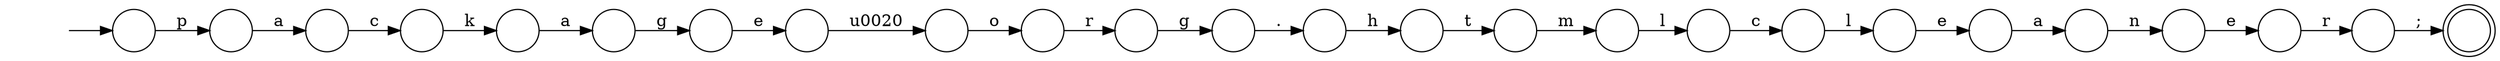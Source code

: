 digraph Automaton {
  rankdir = LR;
  0 [shape=circle,label=""];
  0 -> 24 [label=";"]
  1 [shape=circle,label=""];
  1 -> 8 [label="e"]
  2 [shape=circle,label=""];
  2 -> 6 [label="n"]
  3 [shape=circle,label=""];
  3 -> 13 [label="g"]
  4 [shape=circle,label=""];
  4 -> 17 [label="m"]
  5 [shape=circle,label=""];
  initial [shape=plaintext,label=""];
  initial -> 5
  5 -> 10 [label="p"]
  6 [shape=circle,label=""];
  6 -> 18 [label="e"]
  7 [shape=circle,label=""];
  7 -> 16 [label="\u0020"]
  8 [shape=circle,label=""];
  8 -> 2 [label="a"]
  9 [shape=circle,label=""];
  9 -> 4 [label="t"]
  10 [shape=circle,label=""];
  10 -> 23 [label="a"]
  11 [shape=circle,label=""];
  11 -> 1 [label="l"]
  12 [shape=circle,label=""];
  12 -> 14 [label="k"]
  13 [shape=circle,label=""];
  13 -> 20 [label="."]
  14 [shape=circle,label=""];
  14 -> 21 [label="a"]
  15 [shape=circle,label=""];
  15 -> 3 [label="r"]
  16 [shape=circle,label=""];
  16 -> 15 [label="o"]
  17 [shape=circle,label=""];
  17 -> 19 [label="l"]
  18 [shape=circle,label=""];
  18 -> 0 [label="r"]
  19 [shape=circle,label=""];
  19 -> 11 [label="c"]
  20 [shape=circle,label=""];
  20 -> 9 [label="h"]
  21 [shape=circle,label=""];
  21 -> 22 [label="g"]
  22 [shape=circle,label=""];
  22 -> 7 [label="e"]
  23 [shape=circle,label=""];
  23 -> 12 [label="c"]
  24 [shape=doublecircle,label=""];
}
